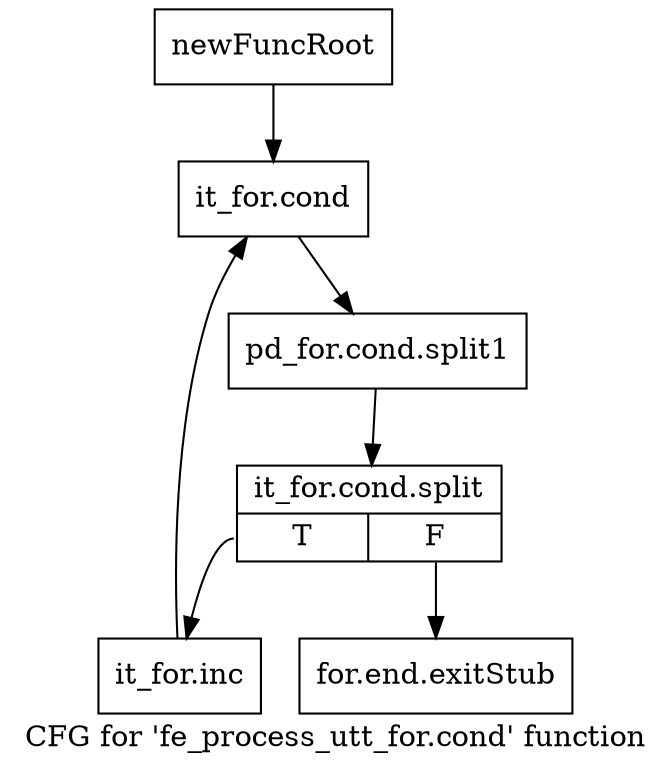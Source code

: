 digraph "CFG for 'fe_process_utt_for.cond' function" {
	label="CFG for 'fe_process_utt_for.cond' function";

	Node0x12ee090 [shape=record,label="{newFuncRoot}"];
	Node0x12ee090 -> Node0x12ee130;
	Node0x12ee0e0 [shape=record,label="{for.end.exitStub}"];
	Node0x12ee130 [shape=record,label="{it_for.cond}"];
	Node0x12ee130 -> Node0x15bf6d0;
	Node0x15bf6d0 [shape=record,label="{pd_for.cond.split1}"];
	Node0x15bf6d0 -> Node0x148a8c0;
	Node0x148a8c0 [shape=record,label="{it_for.cond.split|{<s0>T|<s1>F}}"];
	Node0x148a8c0:s0 -> Node0x12ee180;
	Node0x148a8c0:s1 -> Node0x12ee0e0;
	Node0x12ee180 [shape=record,label="{it_for.inc}"];
	Node0x12ee180 -> Node0x12ee130;
}
